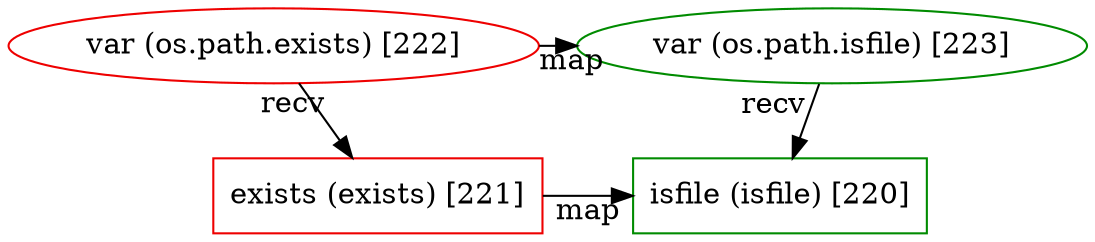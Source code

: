 digraph "fragment-53.dot" {
	subgraph "subgraph: 221 to 220" {
		graph [rank=same]
		221 [label="exists (exists) [221]" color=red2 shape=box]
		220 [label="isfile (isfile) [220]" color=green4 shape=box]
	}
	subgraph "subgraph: 223 to 222" {
		graph [rank=same]
		223 [label="var (os.path.isfile) [223]" color=green4 shape=ellipse]
		222 [label="var (os.path.exists) [222]" color=red2 shape=ellipse]
	}
	222 -> 221 [xlabel=recv from_closure=False]
	223 -> 220 [xlabel=recv from_closure=False]
	221 -> 220 [xlabel=map from_closure=False]
	222 -> 223 [xlabel=map from_closure=False]
}
